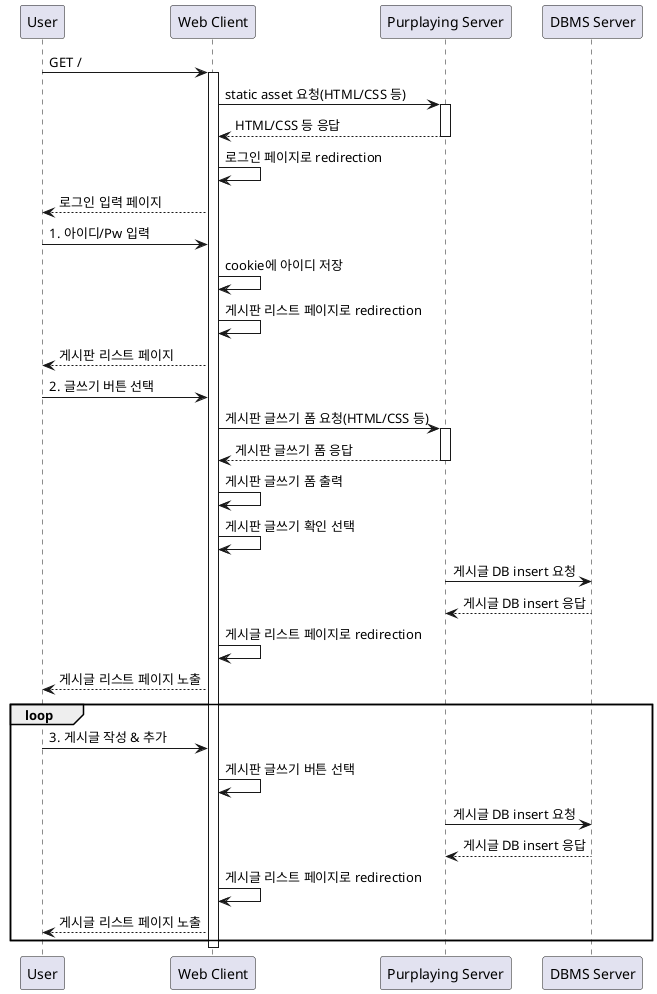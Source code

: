 @startuml
participant User
participant "Web Client" as C
participant "Purplaying Server" as S
participant "DBMS Server" as D

User -> C: GET / 
activate C
C -> S: static asset 요청(HTML/CSS 등)
activate S
S --> C: HTML/CSS 등 응답
deactivate S
C -> C: 로그인 페이지로 redirection
C --> User: 로그인 입력 페이지

User -> C: 1. 아이디/Pw 입력 
C -> C: cookie에 아이디 저장 
C -> C: 게시판 리스트 페이지로 redirection

C --> User: 게시판 리스트 페이지
User -> C: 2. 글쓰기 버튼 선택

C -> S: 게시판 글쓰기 폼 요청(HTML/CSS 등)
activate S
S --> C: 게시판 글쓰기 폼 응답
deactivate S

C -> C: 게시판 글쓰기 폼 출력
C -> C: 게시판 글쓰기 확인 선택

S -> D: 게시글 DB insert 요청
D --> S: 게시글 DB insert 응답
C -> C: 게시글 리스트 페이지로 redirection
C --> User: 게시글 리스트 페이지 노출

loop
    User -> C: 3. 게시글 작성 & 추가
    C -> C: 게시판 글쓰기 버튼 선택
    S -> D: 게시글 DB insert 요청
    D --> S: 게시글 DB insert 응답
    C -> C: 게시글 리스트 페이지로 redirection
    C --> User: 게시글 리스트 페이지 노출
end


deactivate C


@enduml